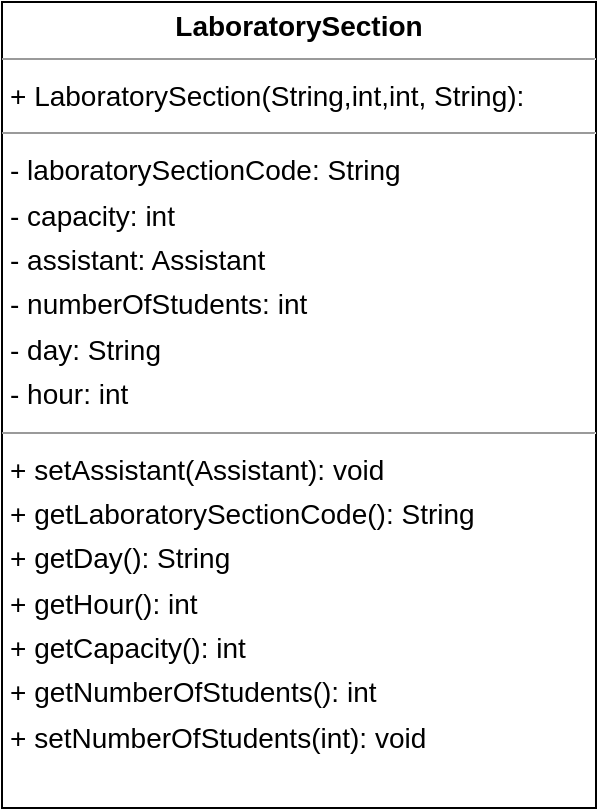 <mxfile version="22.0.3" type="device">
  <diagram name="Sayfa -1" id="1NXpzn2oZJt-M4uM-ofx">
    <mxGraphModel dx="-101" dy="2441" grid="1" gridSize="10" guides="1" tooltips="1" connect="1" arrows="1" fold="1" page="1" pageScale="1" pageWidth="827" pageHeight="1169" math="0" shadow="0">
      <root>
        <mxCell id="0" />
        <mxCell id="1" parent="0" />
        <mxCell id="CAb9axjWKHZ_doyGPvIi-1" value="&lt;p style=&quot;margin:0px;margin-top:4px;text-align:center;&quot;&gt;&lt;b&gt;LaboratorySection&lt;/b&gt;&lt;br&gt;&lt;/p&gt;&lt;hr size=&quot;1&quot;&gt;&lt;p style=&quot;margin:0 0 0 4px;line-height:1.6;&quot;&gt;+ LaboratorySection(String,int,int, String): &lt;/p&gt;&lt;hr size=&quot;1&quot;&gt;&lt;p style=&quot;margin:0 0 0 4px;line-height:1.6;&quot;&gt;- laboratorySectionCode: String&lt;br&gt;- capacity: int&lt;br&gt;- assistant: Assistant&lt;br&gt;- numberOfStudents: int&lt;br&gt;- day: String&lt;br&gt;- hour: int&lt;/p&gt;&lt;hr size=&quot;1&quot;&gt;&lt;p style=&quot;margin:0 0 0 4px;line-height:1.6;&quot;&gt;+ setAssistant(Assistant): void&lt;br&gt;+ getLaboratorySectionCode(): String&lt;br&gt;+ getDay(): String&lt;br&gt;+ getHour(): int&lt;br&gt;+ getCapacity(): int&lt;br&gt;+ getNumberOfStudents(): int&lt;br&gt;+ setNumberOfStudents(int): void&lt;/p&gt;" style="verticalAlign=top;align=left;overflow=fill;fontSize=14;fontFamily=Helvetica;html=1;rounded=0;shadow=0;comic=0;labelBackgroundColor=none;strokeWidth=1;" parent="1" vertex="1">
          <mxGeometry x="1110" y="-970" width="297" height="403" as="geometry" />
        </mxCell>
      </root>
    </mxGraphModel>
  </diagram>
</mxfile>
